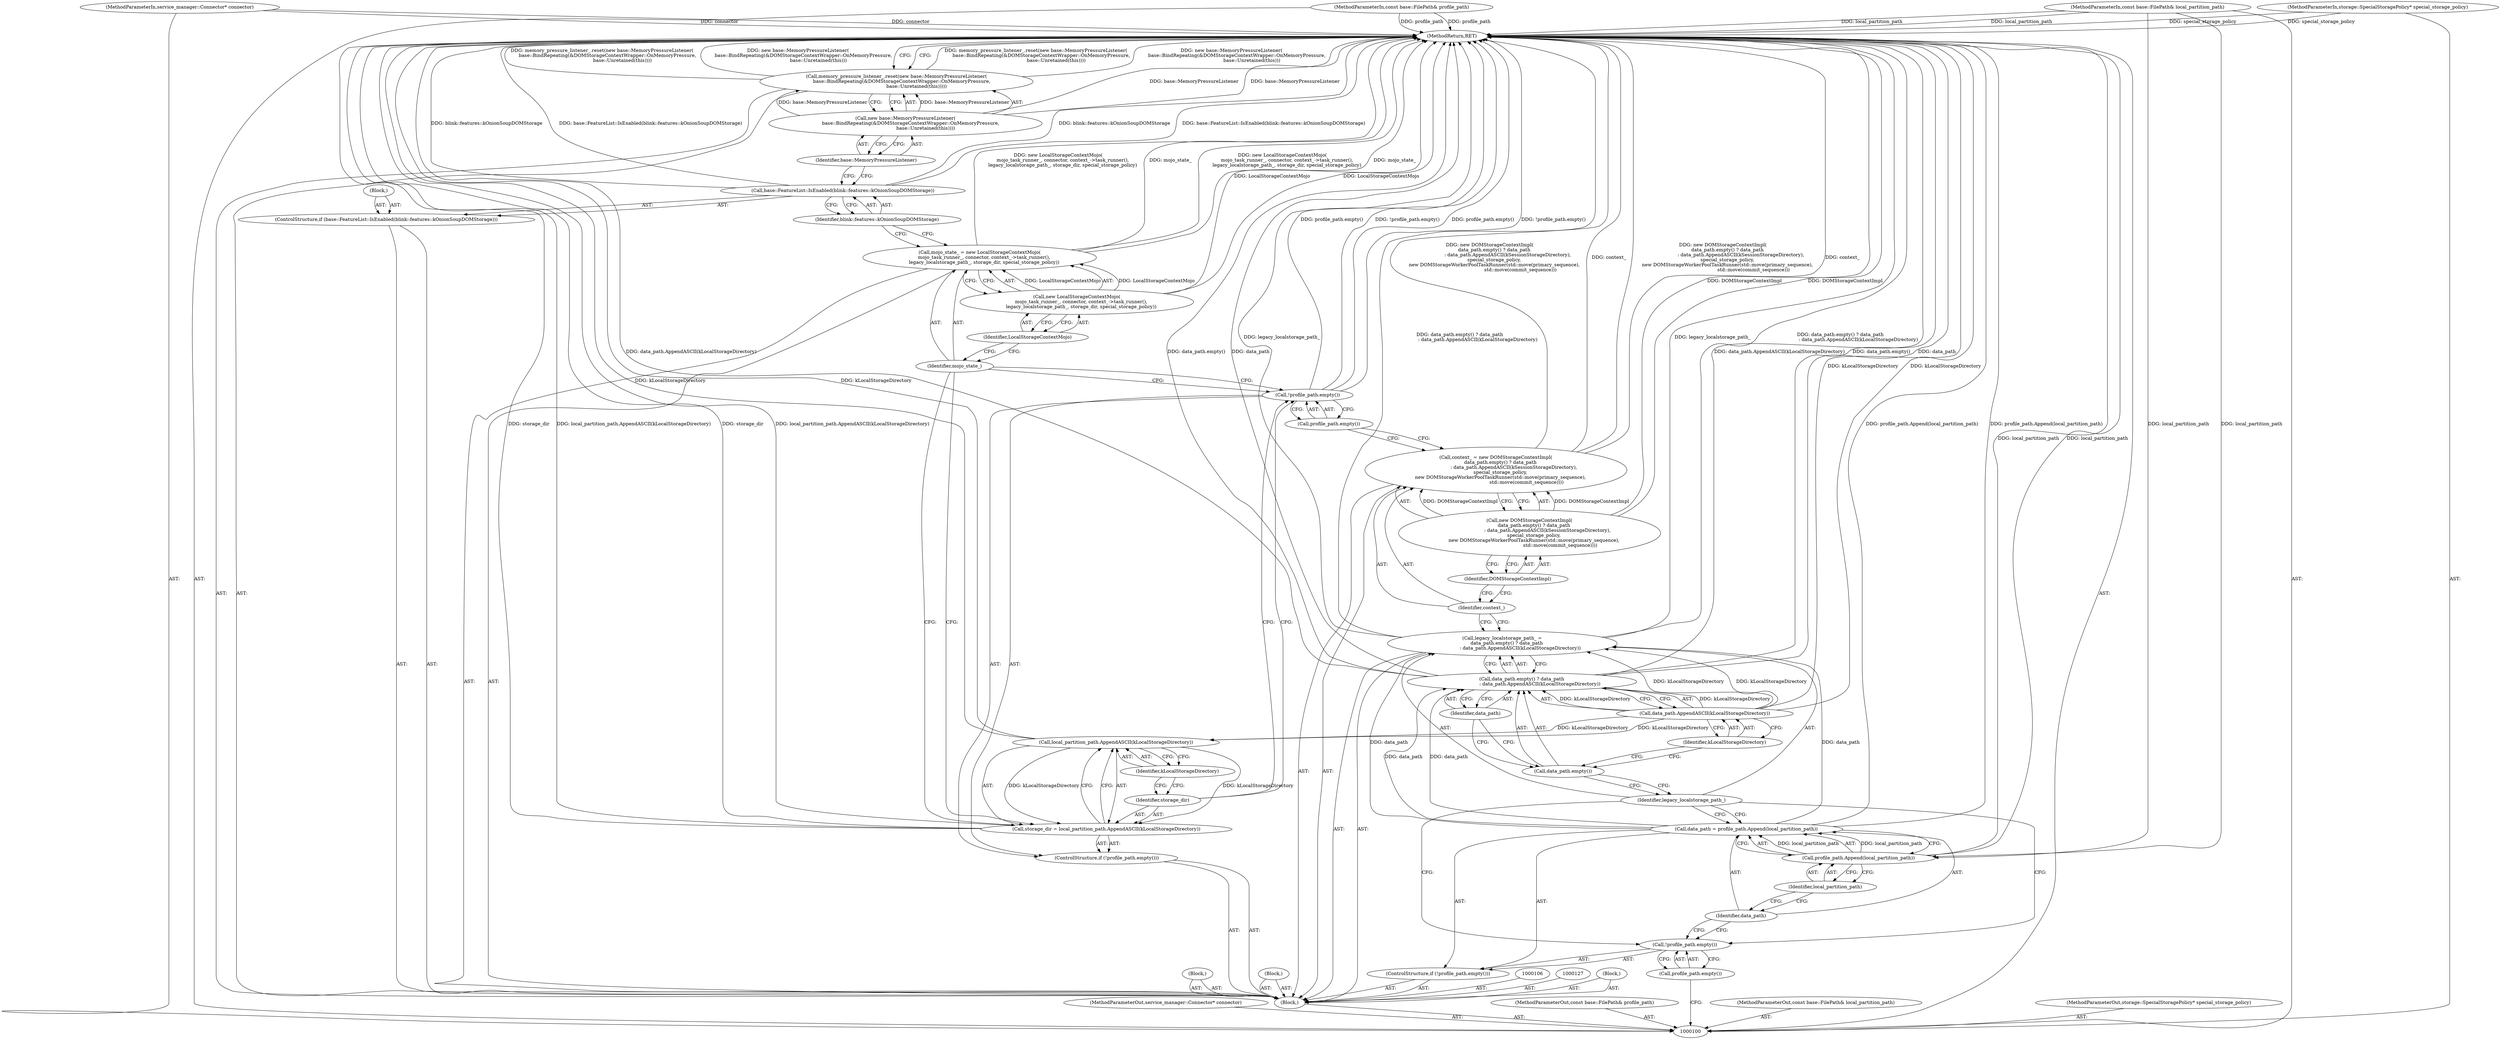 digraph "1_Chrome_ba169c14aa9cc2efd708a878ae21ff34f3898fe0" {
"1000147" [label="(MethodReturn,RET)"];
"1000114" [label="(Block,)"];
"1000115" [label="(Block,)"];
"1000116" [label="(Call,legacy_localstorage_path_ =\n      data_path.empty() ? data_path\n                        : data_path.AppendASCII(kLocalStorageDirectory))"];
"1000117" [label="(Identifier,legacy_localstorage_path_)"];
"1000101" [label="(MethodParameterIn,service_manager::Connector* connector)"];
"1000201" [label="(MethodParameterOut,service_manager::Connector* connector)"];
"1000120" [label="(Identifier,data_path)"];
"1000118" [label="(Call,data_path.empty() ? data_path\n                        : data_path.AppendASCII(kLocalStorageDirectory))"];
"1000119" [label="(Call,data_path.empty())"];
"1000121" [label="(Call,data_path.AppendASCII(kLocalStorageDirectory))"];
"1000122" [label="(Identifier,kLocalStorageDirectory)"];
"1000125" [label="(Call,new DOMStorageContextImpl(\n      data_path.empty() ? data_path\n                        : data_path.AppendASCII(kSessionStorageDirectory),\n      special_storage_policy,\n      new DOMStorageWorkerPoolTaskRunner(std::move(primary_sequence),\n                                         std::move(commit_sequence))))"];
"1000126" [label="(Identifier,DOMStorageContextImpl)"];
"1000123" [label="(Call,context_ = new DOMStorageContextImpl(\n      data_path.empty() ? data_path\n                        : data_path.AppendASCII(kSessionStorageDirectory),\n      special_storage_policy,\n      new DOMStorageWorkerPoolTaskRunner(std::move(primary_sequence),\n                                         std::move(commit_sequence))))"];
"1000124" [label="(Identifier,context_)"];
"1000128" [label="(ControlStructure,if (!profile_path.empty()))"];
"1000129" [label="(Call,!profile_path.empty())"];
"1000130" [label="(Call,profile_path.empty())"];
"1000102" [label="(MethodParameterIn,const base::FilePath& profile_path)"];
"1000202" [label="(MethodParameterOut,const base::FilePath& profile_path)"];
"1000133" [label="(Call,local_partition_path.AppendASCII(kLocalStorageDirectory))"];
"1000131" [label="(Call,storage_dir = local_partition_path.AppendASCII(kLocalStorageDirectory))"];
"1000132" [label="(Identifier,storage_dir)"];
"1000134" [label="(Identifier,kLocalStorageDirectory)"];
"1000135" [label="(Block,)"];
"1000138" [label="(Call,new LocalStorageContextMojo(\n      mojo_task_runner_, connector, context_->task_runner(),\n      legacy_localstorage_path_, storage_dir, special_storage_policy))"];
"1000136" [label="(Call,mojo_state_ = new LocalStorageContextMojo(\n      mojo_task_runner_, connector, context_->task_runner(),\n      legacy_localstorage_path_, storage_dir, special_storage_policy))"];
"1000137" [label="(Identifier,mojo_state_)"];
"1000139" [label="(Identifier,LocalStorageContextMojo)"];
"1000140" [label="(ControlStructure,if (base::FeatureList::IsEnabled(blink::features::kOnionSoupDOMStorage)))"];
"1000142" [label="(Identifier,blink::features::kOnionSoupDOMStorage)"];
"1000141" [label="(Call,base::FeatureList::IsEnabled(blink::features::kOnionSoupDOMStorage))"];
"1000143" [label="(Block,)"];
"1000103" [label="(MethodParameterIn,const base::FilePath& local_partition_path)"];
"1000203" [label="(MethodParameterOut,const base::FilePath& local_partition_path)"];
"1000104" [label="(MethodParameterIn,storage::SpecialStoragePolicy* special_storage_policy)"];
"1000204" [label="(MethodParameterOut,storage::SpecialStoragePolicy* special_storage_policy)"];
"1000105" [label="(Block,)"];
"1000144" [label="(Call,memory_pressure_listener_.reset(new base::MemoryPressureListener(\n       base::BindRepeating(&DOMStorageContextWrapper::OnMemoryPressure,\n                           base::Unretained(this)))))"];
"1000145" [label="(Call,new base::MemoryPressureListener(\n       base::BindRepeating(&DOMStorageContextWrapper::OnMemoryPressure,\n                           base::Unretained(this))))"];
"1000146" [label="(Identifier,base::MemoryPressureListener)"];
"1000107" [label="(ControlStructure,if (!profile_path.empty()))"];
"1000108" [label="(Call,!profile_path.empty())"];
"1000109" [label="(Call,profile_path.empty())"];
"1000112" [label="(Call,profile_path.Append(local_partition_path))"];
"1000113" [label="(Identifier,local_partition_path)"];
"1000110" [label="(Call,data_path = profile_path.Append(local_partition_path))"];
"1000111" [label="(Identifier,data_path)"];
"1000147" -> "1000100"  [label="AST: "];
"1000147" -> "1000144"  [label="CFG: "];
"1000116" -> "1000147"  [label="DDG: legacy_localstorage_path_"];
"1000116" -> "1000147"  [label="DDG: data_path.empty() ? data_path\n                        : data_path.AppendASCII(kLocalStorageDirectory)"];
"1000141" -> "1000147"  [label="DDG: blink::features::kOnionSoupDOMStorage"];
"1000141" -> "1000147"  [label="DDG: base::FeatureList::IsEnabled(blink::features::kOnionSoupDOMStorage)"];
"1000123" -> "1000147"  [label="DDG: new DOMStorageContextImpl(\n      data_path.empty() ? data_path\n                        : data_path.AppendASCII(kSessionStorageDirectory),\n      special_storage_policy,\n      new DOMStorageWorkerPoolTaskRunner(std::move(primary_sequence),\n                                         std::move(commit_sequence)))"];
"1000123" -> "1000147"  [label="DDG: context_"];
"1000104" -> "1000147"  [label="DDG: special_storage_policy"];
"1000118" -> "1000147"  [label="DDG: data_path.AppendASCII(kLocalStorageDirectory)"];
"1000118" -> "1000147"  [label="DDG: data_path.empty()"];
"1000118" -> "1000147"  [label="DDG: data_path"];
"1000136" -> "1000147"  [label="DDG: new LocalStorageContextMojo(\n      mojo_task_runner_, connector, context_->task_runner(),\n      legacy_localstorage_path_, storage_dir, special_storage_policy)"];
"1000136" -> "1000147"  [label="DDG: mojo_state_"];
"1000145" -> "1000147"  [label="DDG: base::MemoryPressureListener"];
"1000129" -> "1000147"  [label="DDG: profile_path.empty()"];
"1000129" -> "1000147"  [label="DDG: !profile_path.empty()"];
"1000125" -> "1000147"  [label="DDG: DOMStorageContextImpl"];
"1000131" -> "1000147"  [label="DDG: storage_dir"];
"1000131" -> "1000147"  [label="DDG: local_partition_path.AppendASCII(kLocalStorageDirectory)"];
"1000138" -> "1000147"  [label="DDG: LocalStorageContextMojo"];
"1000103" -> "1000147"  [label="DDG: local_partition_path"];
"1000144" -> "1000147"  [label="DDG: memory_pressure_listener_.reset(new base::MemoryPressureListener(\n       base::BindRepeating(&DOMStorageContextWrapper::OnMemoryPressure,\n                           base::Unretained(this))))"];
"1000144" -> "1000147"  [label="DDG: new base::MemoryPressureListener(\n       base::BindRepeating(&DOMStorageContextWrapper::OnMemoryPressure,\n                           base::Unretained(this)))"];
"1000133" -> "1000147"  [label="DDG: kLocalStorageDirectory"];
"1000102" -> "1000147"  [label="DDG: profile_path"];
"1000110" -> "1000147"  [label="DDG: profile_path.Append(local_partition_path)"];
"1000112" -> "1000147"  [label="DDG: local_partition_path"];
"1000101" -> "1000147"  [label="DDG: connector"];
"1000121" -> "1000147"  [label="DDG: kLocalStorageDirectory"];
"1000114" -> "1000105"  [label="AST: "];
"1000115" -> "1000105"  [label="AST: "];
"1000116" -> "1000105"  [label="AST: "];
"1000116" -> "1000118"  [label="CFG: "];
"1000117" -> "1000116"  [label="AST: "];
"1000118" -> "1000116"  [label="AST: "];
"1000124" -> "1000116"  [label="CFG: "];
"1000116" -> "1000147"  [label="DDG: legacy_localstorage_path_"];
"1000116" -> "1000147"  [label="DDG: data_path.empty() ? data_path\n                        : data_path.AppendASCII(kLocalStorageDirectory)"];
"1000110" -> "1000116"  [label="DDG: data_path"];
"1000121" -> "1000116"  [label="DDG: kLocalStorageDirectory"];
"1000117" -> "1000116"  [label="AST: "];
"1000117" -> "1000110"  [label="CFG: "];
"1000117" -> "1000108"  [label="CFG: "];
"1000119" -> "1000117"  [label="CFG: "];
"1000101" -> "1000100"  [label="AST: "];
"1000101" -> "1000147"  [label="DDG: connector"];
"1000201" -> "1000100"  [label="AST: "];
"1000120" -> "1000118"  [label="AST: "];
"1000120" -> "1000119"  [label="CFG: "];
"1000118" -> "1000120"  [label="CFG: "];
"1000118" -> "1000116"  [label="AST: "];
"1000118" -> "1000120"  [label="CFG: "];
"1000118" -> "1000121"  [label="CFG: "];
"1000119" -> "1000118"  [label="AST: "];
"1000120" -> "1000118"  [label="AST: "];
"1000121" -> "1000118"  [label="AST: "];
"1000116" -> "1000118"  [label="CFG: "];
"1000118" -> "1000147"  [label="DDG: data_path.AppendASCII(kLocalStorageDirectory)"];
"1000118" -> "1000147"  [label="DDG: data_path.empty()"];
"1000118" -> "1000147"  [label="DDG: data_path"];
"1000110" -> "1000118"  [label="DDG: data_path"];
"1000121" -> "1000118"  [label="DDG: kLocalStorageDirectory"];
"1000119" -> "1000118"  [label="AST: "];
"1000119" -> "1000117"  [label="CFG: "];
"1000120" -> "1000119"  [label="CFG: "];
"1000122" -> "1000119"  [label="CFG: "];
"1000121" -> "1000118"  [label="AST: "];
"1000121" -> "1000122"  [label="CFG: "];
"1000122" -> "1000121"  [label="AST: "];
"1000118" -> "1000121"  [label="CFG: "];
"1000121" -> "1000147"  [label="DDG: kLocalStorageDirectory"];
"1000121" -> "1000116"  [label="DDG: kLocalStorageDirectory"];
"1000121" -> "1000118"  [label="DDG: kLocalStorageDirectory"];
"1000121" -> "1000133"  [label="DDG: kLocalStorageDirectory"];
"1000122" -> "1000121"  [label="AST: "];
"1000122" -> "1000119"  [label="CFG: "];
"1000121" -> "1000122"  [label="CFG: "];
"1000125" -> "1000123"  [label="AST: "];
"1000125" -> "1000126"  [label="CFG: "];
"1000126" -> "1000125"  [label="AST: "];
"1000123" -> "1000125"  [label="CFG: "];
"1000125" -> "1000147"  [label="DDG: DOMStorageContextImpl"];
"1000125" -> "1000123"  [label="DDG: DOMStorageContextImpl"];
"1000126" -> "1000125"  [label="AST: "];
"1000126" -> "1000124"  [label="CFG: "];
"1000125" -> "1000126"  [label="CFG: "];
"1000123" -> "1000105"  [label="AST: "];
"1000123" -> "1000125"  [label="CFG: "];
"1000124" -> "1000123"  [label="AST: "];
"1000125" -> "1000123"  [label="AST: "];
"1000130" -> "1000123"  [label="CFG: "];
"1000123" -> "1000147"  [label="DDG: new DOMStorageContextImpl(\n      data_path.empty() ? data_path\n                        : data_path.AppendASCII(kSessionStorageDirectory),\n      special_storage_policy,\n      new DOMStorageWorkerPoolTaskRunner(std::move(primary_sequence),\n                                         std::move(commit_sequence)))"];
"1000123" -> "1000147"  [label="DDG: context_"];
"1000125" -> "1000123"  [label="DDG: DOMStorageContextImpl"];
"1000124" -> "1000123"  [label="AST: "];
"1000124" -> "1000116"  [label="CFG: "];
"1000126" -> "1000124"  [label="CFG: "];
"1000128" -> "1000105"  [label="AST: "];
"1000129" -> "1000128"  [label="AST: "];
"1000131" -> "1000128"  [label="AST: "];
"1000129" -> "1000128"  [label="AST: "];
"1000129" -> "1000130"  [label="CFG: "];
"1000130" -> "1000129"  [label="AST: "];
"1000132" -> "1000129"  [label="CFG: "];
"1000137" -> "1000129"  [label="CFG: "];
"1000129" -> "1000147"  [label="DDG: profile_path.empty()"];
"1000129" -> "1000147"  [label="DDG: !profile_path.empty()"];
"1000130" -> "1000129"  [label="AST: "];
"1000130" -> "1000123"  [label="CFG: "];
"1000129" -> "1000130"  [label="CFG: "];
"1000102" -> "1000100"  [label="AST: "];
"1000102" -> "1000147"  [label="DDG: profile_path"];
"1000202" -> "1000100"  [label="AST: "];
"1000133" -> "1000131"  [label="AST: "];
"1000133" -> "1000134"  [label="CFG: "];
"1000134" -> "1000133"  [label="AST: "];
"1000131" -> "1000133"  [label="CFG: "];
"1000133" -> "1000147"  [label="DDG: kLocalStorageDirectory"];
"1000133" -> "1000131"  [label="DDG: kLocalStorageDirectory"];
"1000121" -> "1000133"  [label="DDG: kLocalStorageDirectory"];
"1000131" -> "1000128"  [label="AST: "];
"1000131" -> "1000133"  [label="CFG: "];
"1000132" -> "1000131"  [label="AST: "];
"1000133" -> "1000131"  [label="AST: "];
"1000137" -> "1000131"  [label="CFG: "];
"1000131" -> "1000147"  [label="DDG: storage_dir"];
"1000131" -> "1000147"  [label="DDG: local_partition_path.AppendASCII(kLocalStorageDirectory)"];
"1000133" -> "1000131"  [label="DDG: kLocalStorageDirectory"];
"1000132" -> "1000131"  [label="AST: "];
"1000132" -> "1000129"  [label="CFG: "];
"1000134" -> "1000132"  [label="CFG: "];
"1000134" -> "1000133"  [label="AST: "];
"1000134" -> "1000132"  [label="CFG: "];
"1000133" -> "1000134"  [label="CFG: "];
"1000135" -> "1000105"  [label="AST: "];
"1000138" -> "1000136"  [label="AST: "];
"1000138" -> "1000139"  [label="CFG: "];
"1000139" -> "1000138"  [label="AST: "];
"1000136" -> "1000138"  [label="CFG: "];
"1000138" -> "1000147"  [label="DDG: LocalStorageContextMojo"];
"1000138" -> "1000136"  [label="DDG: LocalStorageContextMojo"];
"1000136" -> "1000105"  [label="AST: "];
"1000136" -> "1000138"  [label="CFG: "];
"1000137" -> "1000136"  [label="AST: "];
"1000138" -> "1000136"  [label="AST: "];
"1000142" -> "1000136"  [label="CFG: "];
"1000136" -> "1000147"  [label="DDG: new LocalStorageContextMojo(\n      mojo_task_runner_, connector, context_->task_runner(),\n      legacy_localstorage_path_, storage_dir, special_storage_policy)"];
"1000136" -> "1000147"  [label="DDG: mojo_state_"];
"1000138" -> "1000136"  [label="DDG: LocalStorageContextMojo"];
"1000137" -> "1000136"  [label="AST: "];
"1000137" -> "1000131"  [label="CFG: "];
"1000137" -> "1000129"  [label="CFG: "];
"1000139" -> "1000137"  [label="CFG: "];
"1000139" -> "1000138"  [label="AST: "];
"1000139" -> "1000137"  [label="CFG: "];
"1000138" -> "1000139"  [label="CFG: "];
"1000140" -> "1000105"  [label="AST: "];
"1000141" -> "1000140"  [label="AST: "];
"1000143" -> "1000140"  [label="AST: "];
"1000142" -> "1000141"  [label="AST: "];
"1000142" -> "1000136"  [label="CFG: "];
"1000141" -> "1000142"  [label="CFG: "];
"1000141" -> "1000140"  [label="AST: "];
"1000141" -> "1000142"  [label="CFG: "];
"1000142" -> "1000141"  [label="AST: "];
"1000146" -> "1000141"  [label="CFG: "];
"1000141" -> "1000147"  [label="DDG: blink::features::kOnionSoupDOMStorage"];
"1000141" -> "1000147"  [label="DDG: base::FeatureList::IsEnabled(blink::features::kOnionSoupDOMStorage)"];
"1000143" -> "1000140"  [label="AST: "];
"1000103" -> "1000100"  [label="AST: "];
"1000103" -> "1000147"  [label="DDG: local_partition_path"];
"1000103" -> "1000112"  [label="DDG: local_partition_path"];
"1000203" -> "1000100"  [label="AST: "];
"1000104" -> "1000100"  [label="AST: "];
"1000104" -> "1000147"  [label="DDG: special_storage_policy"];
"1000204" -> "1000100"  [label="AST: "];
"1000105" -> "1000100"  [label="AST: "];
"1000106" -> "1000105"  [label="AST: "];
"1000107" -> "1000105"  [label="AST: "];
"1000114" -> "1000105"  [label="AST: "];
"1000115" -> "1000105"  [label="AST: "];
"1000116" -> "1000105"  [label="AST: "];
"1000123" -> "1000105"  [label="AST: "];
"1000127" -> "1000105"  [label="AST: "];
"1000128" -> "1000105"  [label="AST: "];
"1000135" -> "1000105"  [label="AST: "];
"1000136" -> "1000105"  [label="AST: "];
"1000140" -> "1000105"  [label="AST: "];
"1000144" -> "1000105"  [label="AST: "];
"1000144" -> "1000105"  [label="AST: "];
"1000144" -> "1000145"  [label="CFG: "];
"1000145" -> "1000144"  [label="AST: "];
"1000147" -> "1000144"  [label="CFG: "];
"1000144" -> "1000147"  [label="DDG: memory_pressure_listener_.reset(new base::MemoryPressureListener(\n       base::BindRepeating(&DOMStorageContextWrapper::OnMemoryPressure,\n                           base::Unretained(this))))"];
"1000144" -> "1000147"  [label="DDG: new base::MemoryPressureListener(\n       base::BindRepeating(&DOMStorageContextWrapper::OnMemoryPressure,\n                           base::Unretained(this)))"];
"1000145" -> "1000144"  [label="DDG: base::MemoryPressureListener"];
"1000145" -> "1000144"  [label="AST: "];
"1000145" -> "1000146"  [label="CFG: "];
"1000146" -> "1000145"  [label="AST: "];
"1000144" -> "1000145"  [label="CFG: "];
"1000145" -> "1000147"  [label="DDG: base::MemoryPressureListener"];
"1000145" -> "1000144"  [label="DDG: base::MemoryPressureListener"];
"1000146" -> "1000145"  [label="AST: "];
"1000146" -> "1000141"  [label="CFG: "];
"1000145" -> "1000146"  [label="CFG: "];
"1000107" -> "1000105"  [label="AST: "];
"1000108" -> "1000107"  [label="AST: "];
"1000110" -> "1000107"  [label="AST: "];
"1000108" -> "1000107"  [label="AST: "];
"1000108" -> "1000109"  [label="CFG: "];
"1000109" -> "1000108"  [label="AST: "];
"1000111" -> "1000108"  [label="CFG: "];
"1000117" -> "1000108"  [label="CFG: "];
"1000109" -> "1000108"  [label="AST: "];
"1000109" -> "1000100"  [label="CFG: "];
"1000108" -> "1000109"  [label="CFG: "];
"1000112" -> "1000110"  [label="AST: "];
"1000112" -> "1000113"  [label="CFG: "];
"1000113" -> "1000112"  [label="AST: "];
"1000110" -> "1000112"  [label="CFG: "];
"1000112" -> "1000147"  [label="DDG: local_partition_path"];
"1000112" -> "1000110"  [label="DDG: local_partition_path"];
"1000103" -> "1000112"  [label="DDG: local_partition_path"];
"1000113" -> "1000112"  [label="AST: "];
"1000113" -> "1000111"  [label="CFG: "];
"1000112" -> "1000113"  [label="CFG: "];
"1000110" -> "1000107"  [label="AST: "];
"1000110" -> "1000112"  [label="CFG: "];
"1000111" -> "1000110"  [label="AST: "];
"1000112" -> "1000110"  [label="AST: "];
"1000117" -> "1000110"  [label="CFG: "];
"1000110" -> "1000147"  [label="DDG: profile_path.Append(local_partition_path)"];
"1000112" -> "1000110"  [label="DDG: local_partition_path"];
"1000110" -> "1000116"  [label="DDG: data_path"];
"1000110" -> "1000118"  [label="DDG: data_path"];
"1000111" -> "1000110"  [label="AST: "];
"1000111" -> "1000108"  [label="CFG: "];
"1000113" -> "1000111"  [label="CFG: "];
}
